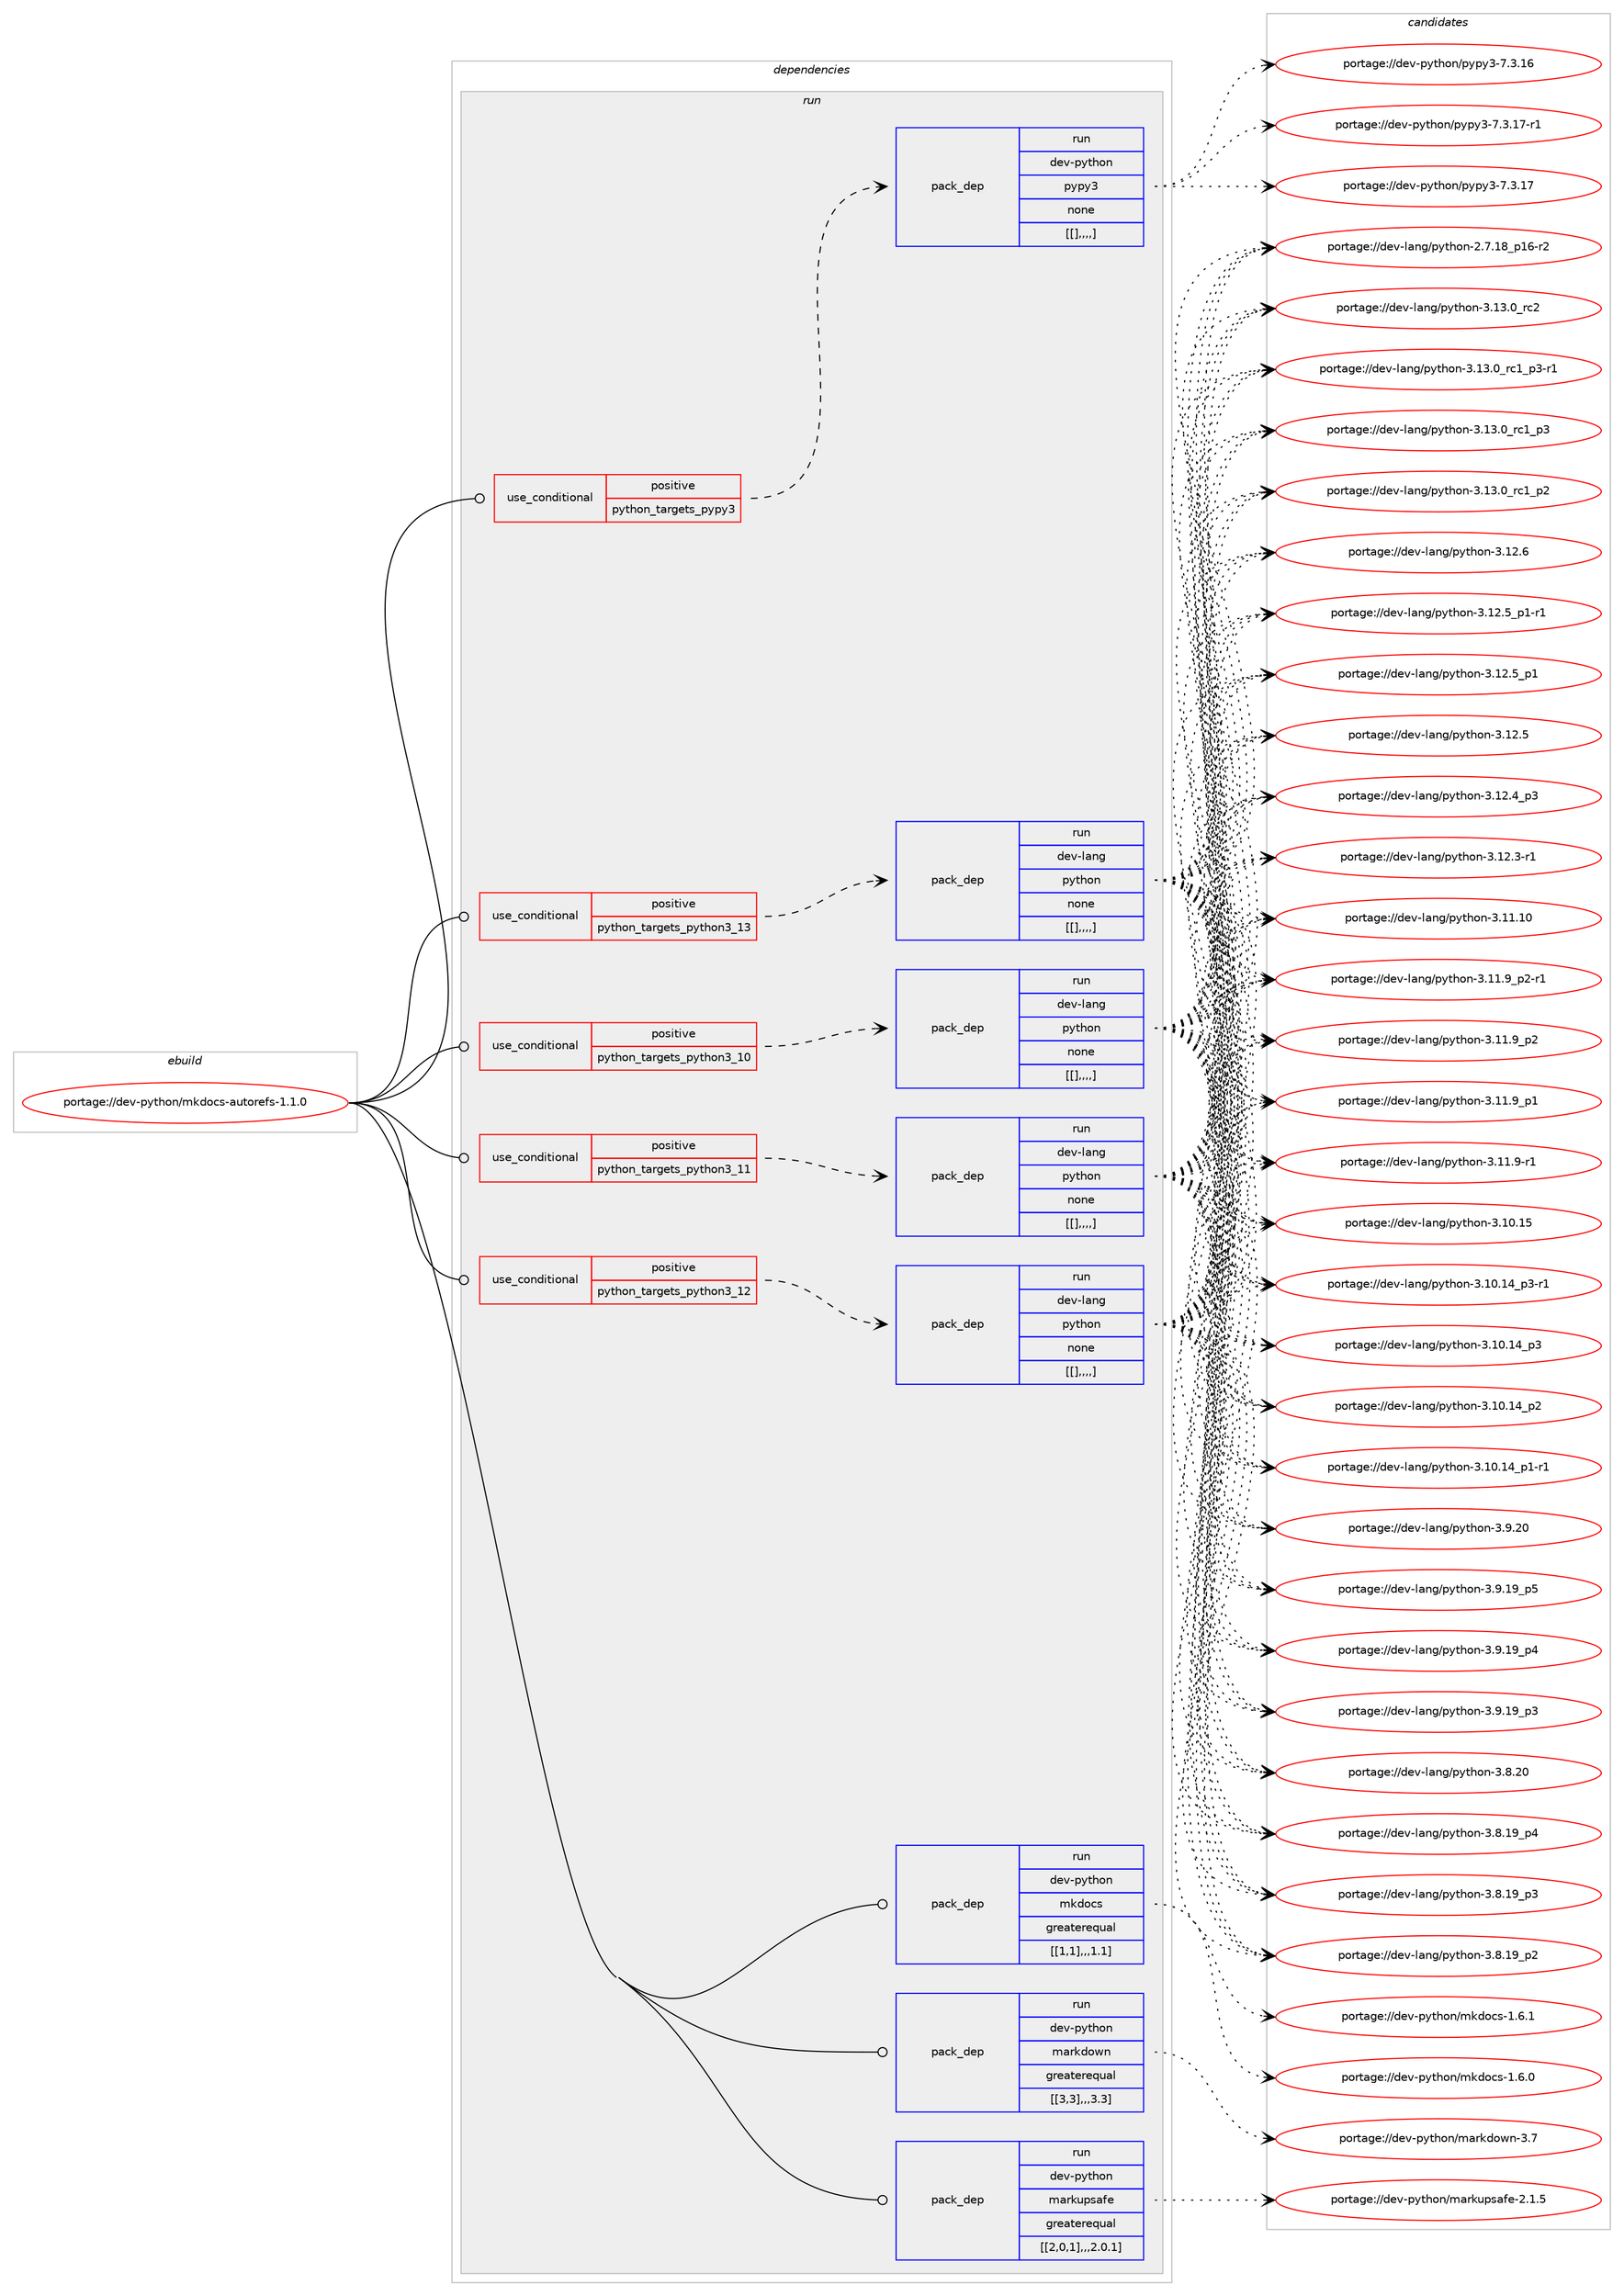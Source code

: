 digraph prolog {

# *************
# Graph options
# *************

newrank=true;
concentrate=true;
compound=true;
graph [rankdir=LR,fontname=Helvetica,fontsize=10,ranksep=1.5];#, ranksep=2.5, nodesep=0.2];
edge  [arrowhead=vee];
node  [fontname=Helvetica,fontsize=10];

# **********
# The ebuild
# **********

subgraph cluster_leftcol {
color=gray;
label=<<i>ebuild</i>>;
id [label="portage://dev-python/mkdocs-autorefs-1.1.0", color=red, width=4, href="../dev-python/mkdocs-autorefs-1.1.0.svg"];
}

# ****************
# The dependencies
# ****************

subgraph cluster_midcol {
color=gray;
label=<<i>dependencies</i>>;
subgraph cluster_compile {
fillcolor="#eeeeee";
style=filled;
label=<<i>compile</i>>;
}
subgraph cluster_compileandrun {
fillcolor="#eeeeee";
style=filled;
label=<<i>compile and run</i>>;
}
subgraph cluster_run {
fillcolor="#eeeeee";
style=filled;
label=<<i>run</i>>;
subgraph cond35489 {
dependency152419 [label=<<TABLE BORDER="0" CELLBORDER="1" CELLSPACING="0" CELLPADDING="4"><TR><TD ROWSPAN="3" CELLPADDING="10">use_conditional</TD></TR><TR><TD>positive</TD></TR><TR><TD>python_targets_pypy3</TD></TR></TABLE>>, shape=none, color=red];
subgraph pack115712 {
dependency152420 [label=<<TABLE BORDER="0" CELLBORDER="1" CELLSPACING="0" CELLPADDING="4" WIDTH="220"><TR><TD ROWSPAN="6" CELLPADDING="30">pack_dep</TD></TR><TR><TD WIDTH="110">run</TD></TR><TR><TD>dev-python</TD></TR><TR><TD>pypy3</TD></TR><TR><TD>none</TD></TR><TR><TD>[[],,,,]</TD></TR></TABLE>>, shape=none, color=blue];
}
dependency152419:e -> dependency152420:w [weight=20,style="dashed",arrowhead="vee"];
}
id:e -> dependency152419:w [weight=20,style="solid",arrowhead="odot"];
subgraph cond35490 {
dependency152421 [label=<<TABLE BORDER="0" CELLBORDER="1" CELLSPACING="0" CELLPADDING="4"><TR><TD ROWSPAN="3" CELLPADDING="10">use_conditional</TD></TR><TR><TD>positive</TD></TR><TR><TD>python_targets_python3_10</TD></TR></TABLE>>, shape=none, color=red];
subgraph pack115713 {
dependency152422 [label=<<TABLE BORDER="0" CELLBORDER="1" CELLSPACING="0" CELLPADDING="4" WIDTH="220"><TR><TD ROWSPAN="6" CELLPADDING="30">pack_dep</TD></TR><TR><TD WIDTH="110">run</TD></TR><TR><TD>dev-lang</TD></TR><TR><TD>python</TD></TR><TR><TD>none</TD></TR><TR><TD>[[],,,,]</TD></TR></TABLE>>, shape=none, color=blue];
}
dependency152421:e -> dependency152422:w [weight=20,style="dashed",arrowhead="vee"];
}
id:e -> dependency152421:w [weight=20,style="solid",arrowhead="odot"];
subgraph cond35491 {
dependency152423 [label=<<TABLE BORDER="0" CELLBORDER="1" CELLSPACING="0" CELLPADDING="4"><TR><TD ROWSPAN="3" CELLPADDING="10">use_conditional</TD></TR><TR><TD>positive</TD></TR><TR><TD>python_targets_python3_11</TD></TR></TABLE>>, shape=none, color=red];
subgraph pack115714 {
dependency152424 [label=<<TABLE BORDER="0" CELLBORDER="1" CELLSPACING="0" CELLPADDING="4" WIDTH="220"><TR><TD ROWSPAN="6" CELLPADDING="30">pack_dep</TD></TR><TR><TD WIDTH="110">run</TD></TR><TR><TD>dev-lang</TD></TR><TR><TD>python</TD></TR><TR><TD>none</TD></TR><TR><TD>[[],,,,]</TD></TR></TABLE>>, shape=none, color=blue];
}
dependency152423:e -> dependency152424:w [weight=20,style="dashed",arrowhead="vee"];
}
id:e -> dependency152423:w [weight=20,style="solid",arrowhead="odot"];
subgraph cond35492 {
dependency152425 [label=<<TABLE BORDER="0" CELLBORDER="1" CELLSPACING="0" CELLPADDING="4"><TR><TD ROWSPAN="3" CELLPADDING="10">use_conditional</TD></TR><TR><TD>positive</TD></TR><TR><TD>python_targets_python3_12</TD></TR></TABLE>>, shape=none, color=red];
subgraph pack115715 {
dependency152426 [label=<<TABLE BORDER="0" CELLBORDER="1" CELLSPACING="0" CELLPADDING="4" WIDTH="220"><TR><TD ROWSPAN="6" CELLPADDING="30">pack_dep</TD></TR><TR><TD WIDTH="110">run</TD></TR><TR><TD>dev-lang</TD></TR><TR><TD>python</TD></TR><TR><TD>none</TD></TR><TR><TD>[[],,,,]</TD></TR></TABLE>>, shape=none, color=blue];
}
dependency152425:e -> dependency152426:w [weight=20,style="dashed",arrowhead="vee"];
}
id:e -> dependency152425:w [weight=20,style="solid",arrowhead="odot"];
subgraph cond35493 {
dependency152427 [label=<<TABLE BORDER="0" CELLBORDER="1" CELLSPACING="0" CELLPADDING="4"><TR><TD ROWSPAN="3" CELLPADDING="10">use_conditional</TD></TR><TR><TD>positive</TD></TR><TR><TD>python_targets_python3_13</TD></TR></TABLE>>, shape=none, color=red];
subgraph pack115716 {
dependency152428 [label=<<TABLE BORDER="0" CELLBORDER="1" CELLSPACING="0" CELLPADDING="4" WIDTH="220"><TR><TD ROWSPAN="6" CELLPADDING="30">pack_dep</TD></TR><TR><TD WIDTH="110">run</TD></TR><TR><TD>dev-lang</TD></TR><TR><TD>python</TD></TR><TR><TD>none</TD></TR><TR><TD>[[],,,,]</TD></TR></TABLE>>, shape=none, color=blue];
}
dependency152427:e -> dependency152428:w [weight=20,style="dashed",arrowhead="vee"];
}
id:e -> dependency152427:w [weight=20,style="solid",arrowhead="odot"];
subgraph pack115717 {
dependency152429 [label=<<TABLE BORDER="0" CELLBORDER="1" CELLSPACING="0" CELLPADDING="4" WIDTH="220"><TR><TD ROWSPAN="6" CELLPADDING="30">pack_dep</TD></TR><TR><TD WIDTH="110">run</TD></TR><TR><TD>dev-python</TD></TR><TR><TD>markdown</TD></TR><TR><TD>greaterequal</TD></TR><TR><TD>[[3,3],,,3.3]</TD></TR></TABLE>>, shape=none, color=blue];
}
id:e -> dependency152429:w [weight=20,style="solid",arrowhead="odot"];
subgraph pack115718 {
dependency152430 [label=<<TABLE BORDER="0" CELLBORDER="1" CELLSPACING="0" CELLPADDING="4" WIDTH="220"><TR><TD ROWSPAN="6" CELLPADDING="30">pack_dep</TD></TR><TR><TD WIDTH="110">run</TD></TR><TR><TD>dev-python</TD></TR><TR><TD>markupsafe</TD></TR><TR><TD>greaterequal</TD></TR><TR><TD>[[2,0,1],,,2.0.1]</TD></TR></TABLE>>, shape=none, color=blue];
}
id:e -> dependency152430:w [weight=20,style="solid",arrowhead="odot"];
subgraph pack115719 {
dependency152431 [label=<<TABLE BORDER="0" CELLBORDER="1" CELLSPACING="0" CELLPADDING="4" WIDTH="220"><TR><TD ROWSPAN="6" CELLPADDING="30">pack_dep</TD></TR><TR><TD WIDTH="110">run</TD></TR><TR><TD>dev-python</TD></TR><TR><TD>mkdocs</TD></TR><TR><TD>greaterequal</TD></TR><TR><TD>[[1,1],,,1.1]</TD></TR></TABLE>>, shape=none, color=blue];
}
id:e -> dependency152431:w [weight=20,style="solid",arrowhead="odot"];
}
}

# **************
# The candidates
# **************

subgraph cluster_choices {
rank=same;
color=gray;
label=<<i>candidates</i>>;

subgraph choice115712 {
color=black;
nodesep=1;
choice100101118451121211161041111104711212111212151455546514649554511449 [label="portage://dev-python/pypy3-7.3.17-r1", color=red, width=4,href="../dev-python/pypy3-7.3.17-r1.svg"];
choice10010111845112121116104111110471121211121215145554651464955 [label="portage://dev-python/pypy3-7.3.17", color=red, width=4,href="../dev-python/pypy3-7.3.17.svg"];
choice10010111845112121116104111110471121211121215145554651464954 [label="portage://dev-python/pypy3-7.3.16", color=red, width=4,href="../dev-python/pypy3-7.3.16.svg"];
dependency152420:e -> choice100101118451121211161041111104711212111212151455546514649554511449:w [style=dotted,weight="100"];
dependency152420:e -> choice10010111845112121116104111110471121211121215145554651464955:w [style=dotted,weight="100"];
dependency152420:e -> choice10010111845112121116104111110471121211121215145554651464954:w [style=dotted,weight="100"];
}
subgraph choice115713 {
color=black;
nodesep=1;
choice10010111845108971101034711212111610411111045514649514648951149950 [label="portage://dev-lang/python-3.13.0_rc2", color=red, width=4,href="../dev-lang/python-3.13.0_rc2.svg"];
choice1001011184510897110103471121211161041111104551464951464895114994995112514511449 [label="portage://dev-lang/python-3.13.0_rc1_p3-r1", color=red, width=4,href="../dev-lang/python-3.13.0_rc1_p3-r1.svg"];
choice100101118451089711010347112121116104111110455146495146489511499499511251 [label="portage://dev-lang/python-3.13.0_rc1_p3", color=red, width=4,href="../dev-lang/python-3.13.0_rc1_p3.svg"];
choice100101118451089711010347112121116104111110455146495146489511499499511250 [label="portage://dev-lang/python-3.13.0_rc1_p2", color=red, width=4,href="../dev-lang/python-3.13.0_rc1_p2.svg"];
choice10010111845108971101034711212111610411111045514649504654 [label="portage://dev-lang/python-3.12.6", color=red, width=4,href="../dev-lang/python-3.12.6.svg"];
choice1001011184510897110103471121211161041111104551464950465395112494511449 [label="portage://dev-lang/python-3.12.5_p1-r1", color=red, width=4,href="../dev-lang/python-3.12.5_p1-r1.svg"];
choice100101118451089711010347112121116104111110455146495046539511249 [label="portage://dev-lang/python-3.12.5_p1", color=red, width=4,href="../dev-lang/python-3.12.5_p1.svg"];
choice10010111845108971101034711212111610411111045514649504653 [label="portage://dev-lang/python-3.12.5", color=red, width=4,href="../dev-lang/python-3.12.5.svg"];
choice100101118451089711010347112121116104111110455146495046529511251 [label="portage://dev-lang/python-3.12.4_p3", color=red, width=4,href="../dev-lang/python-3.12.4_p3.svg"];
choice100101118451089711010347112121116104111110455146495046514511449 [label="portage://dev-lang/python-3.12.3-r1", color=red, width=4,href="../dev-lang/python-3.12.3-r1.svg"];
choice1001011184510897110103471121211161041111104551464949464948 [label="portage://dev-lang/python-3.11.10", color=red, width=4,href="../dev-lang/python-3.11.10.svg"];
choice1001011184510897110103471121211161041111104551464949465795112504511449 [label="portage://dev-lang/python-3.11.9_p2-r1", color=red, width=4,href="../dev-lang/python-3.11.9_p2-r1.svg"];
choice100101118451089711010347112121116104111110455146494946579511250 [label="portage://dev-lang/python-3.11.9_p2", color=red, width=4,href="../dev-lang/python-3.11.9_p2.svg"];
choice100101118451089711010347112121116104111110455146494946579511249 [label="portage://dev-lang/python-3.11.9_p1", color=red, width=4,href="../dev-lang/python-3.11.9_p1.svg"];
choice100101118451089711010347112121116104111110455146494946574511449 [label="portage://dev-lang/python-3.11.9-r1", color=red, width=4,href="../dev-lang/python-3.11.9-r1.svg"];
choice1001011184510897110103471121211161041111104551464948464953 [label="portage://dev-lang/python-3.10.15", color=red, width=4,href="../dev-lang/python-3.10.15.svg"];
choice100101118451089711010347112121116104111110455146494846495295112514511449 [label="portage://dev-lang/python-3.10.14_p3-r1", color=red, width=4,href="../dev-lang/python-3.10.14_p3-r1.svg"];
choice10010111845108971101034711212111610411111045514649484649529511251 [label="portage://dev-lang/python-3.10.14_p3", color=red, width=4,href="../dev-lang/python-3.10.14_p3.svg"];
choice10010111845108971101034711212111610411111045514649484649529511250 [label="portage://dev-lang/python-3.10.14_p2", color=red, width=4,href="../dev-lang/python-3.10.14_p2.svg"];
choice100101118451089711010347112121116104111110455146494846495295112494511449 [label="portage://dev-lang/python-3.10.14_p1-r1", color=red, width=4,href="../dev-lang/python-3.10.14_p1-r1.svg"];
choice10010111845108971101034711212111610411111045514657465048 [label="portage://dev-lang/python-3.9.20", color=red, width=4,href="../dev-lang/python-3.9.20.svg"];
choice100101118451089711010347112121116104111110455146574649579511253 [label="portage://dev-lang/python-3.9.19_p5", color=red, width=4,href="../dev-lang/python-3.9.19_p5.svg"];
choice100101118451089711010347112121116104111110455146574649579511252 [label="portage://dev-lang/python-3.9.19_p4", color=red, width=4,href="../dev-lang/python-3.9.19_p4.svg"];
choice100101118451089711010347112121116104111110455146574649579511251 [label="portage://dev-lang/python-3.9.19_p3", color=red, width=4,href="../dev-lang/python-3.9.19_p3.svg"];
choice10010111845108971101034711212111610411111045514656465048 [label="portage://dev-lang/python-3.8.20", color=red, width=4,href="../dev-lang/python-3.8.20.svg"];
choice100101118451089711010347112121116104111110455146564649579511252 [label="portage://dev-lang/python-3.8.19_p4", color=red, width=4,href="../dev-lang/python-3.8.19_p4.svg"];
choice100101118451089711010347112121116104111110455146564649579511251 [label="portage://dev-lang/python-3.8.19_p3", color=red, width=4,href="../dev-lang/python-3.8.19_p3.svg"];
choice100101118451089711010347112121116104111110455146564649579511250 [label="portage://dev-lang/python-3.8.19_p2", color=red, width=4,href="../dev-lang/python-3.8.19_p2.svg"];
choice100101118451089711010347112121116104111110455046554649569511249544511450 [label="portage://dev-lang/python-2.7.18_p16-r2", color=red, width=4,href="../dev-lang/python-2.7.18_p16-r2.svg"];
dependency152422:e -> choice10010111845108971101034711212111610411111045514649514648951149950:w [style=dotted,weight="100"];
dependency152422:e -> choice1001011184510897110103471121211161041111104551464951464895114994995112514511449:w [style=dotted,weight="100"];
dependency152422:e -> choice100101118451089711010347112121116104111110455146495146489511499499511251:w [style=dotted,weight="100"];
dependency152422:e -> choice100101118451089711010347112121116104111110455146495146489511499499511250:w [style=dotted,weight="100"];
dependency152422:e -> choice10010111845108971101034711212111610411111045514649504654:w [style=dotted,weight="100"];
dependency152422:e -> choice1001011184510897110103471121211161041111104551464950465395112494511449:w [style=dotted,weight="100"];
dependency152422:e -> choice100101118451089711010347112121116104111110455146495046539511249:w [style=dotted,weight="100"];
dependency152422:e -> choice10010111845108971101034711212111610411111045514649504653:w [style=dotted,weight="100"];
dependency152422:e -> choice100101118451089711010347112121116104111110455146495046529511251:w [style=dotted,weight="100"];
dependency152422:e -> choice100101118451089711010347112121116104111110455146495046514511449:w [style=dotted,weight="100"];
dependency152422:e -> choice1001011184510897110103471121211161041111104551464949464948:w [style=dotted,weight="100"];
dependency152422:e -> choice1001011184510897110103471121211161041111104551464949465795112504511449:w [style=dotted,weight="100"];
dependency152422:e -> choice100101118451089711010347112121116104111110455146494946579511250:w [style=dotted,weight="100"];
dependency152422:e -> choice100101118451089711010347112121116104111110455146494946579511249:w [style=dotted,weight="100"];
dependency152422:e -> choice100101118451089711010347112121116104111110455146494946574511449:w [style=dotted,weight="100"];
dependency152422:e -> choice1001011184510897110103471121211161041111104551464948464953:w [style=dotted,weight="100"];
dependency152422:e -> choice100101118451089711010347112121116104111110455146494846495295112514511449:w [style=dotted,weight="100"];
dependency152422:e -> choice10010111845108971101034711212111610411111045514649484649529511251:w [style=dotted,weight="100"];
dependency152422:e -> choice10010111845108971101034711212111610411111045514649484649529511250:w [style=dotted,weight="100"];
dependency152422:e -> choice100101118451089711010347112121116104111110455146494846495295112494511449:w [style=dotted,weight="100"];
dependency152422:e -> choice10010111845108971101034711212111610411111045514657465048:w [style=dotted,weight="100"];
dependency152422:e -> choice100101118451089711010347112121116104111110455146574649579511253:w [style=dotted,weight="100"];
dependency152422:e -> choice100101118451089711010347112121116104111110455146574649579511252:w [style=dotted,weight="100"];
dependency152422:e -> choice100101118451089711010347112121116104111110455146574649579511251:w [style=dotted,weight="100"];
dependency152422:e -> choice10010111845108971101034711212111610411111045514656465048:w [style=dotted,weight="100"];
dependency152422:e -> choice100101118451089711010347112121116104111110455146564649579511252:w [style=dotted,weight="100"];
dependency152422:e -> choice100101118451089711010347112121116104111110455146564649579511251:w [style=dotted,weight="100"];
dependency152422:e -> choice100101118451089711010347112121116104111110455146564649579511250:w [style=dotted,weight="100"];
dependency152422:e -> choice100101118451089711010347112121116104111110455046554649569511249544511450:w [style=dotted,weight="100"];
}
subgraph choice115714 {
color=black;
nodesep=1;
choice10010111845108971101034711212111610411111045514649514648951149950 [label="portage://dev-lang/python-3.13.0_rc2", color=red, width=4,href="../dev-lang/python-3.13.0_rc2.svg"];
choice1001011184510897110103471121211161041111104551464951464895114994995112514511449 [label="portage://dev-lang/python-3.13.0_rc1_p3-r1", color=red, width=4,href="../dev-lang/python-3.13.0_rc1_p3-r1.svg"];
choice100101118451089711010347112121116104111110455146495146489511499499511251 [label="portage://dev-lang/python-3.13.0_rc1_p3", color=red, width=4,href="../dev-lang/python-3.13.0_rc1_p3.svg"];
choice100101118451089711010347112121116104111110455146495146489511499499511250 [label="portage://dev-lang/python-3.13.0_rc1_p2", color=red, width=4,href="../dev-lang/python-3.13.0_rc1_p2.svg"];
choice10010111845108971101034711212111610411111045514649504654 [label="portage://dev-lang/python-3.12.6", color=red, width=4,href="../dev-lang/python-3.12.6.svg"];
choice1001011184510897110103471121211161041111104551464950465395112494511449 [label="portage://dev-lang/python-3.12.5_p1-r1", color=red, width=4,href="../dev-lang/python-3.12.5_p1-r1.svg"];
choice100101118451089711010347112121116104111110455146495046539511249 [label="portage://dev-lang/python-3.12.5_p1", color=red, width=4,href="../dev-lang/python-3.12.5_p1.svg"];
choice10010111845108971101034711212111610411111045514649504653 [label="portage://dev-lang/python-3.12.5", color=red, width=4,href="../dev-lang/python-3.12.5.svg"];
choice100101118451089711010347112121116104111110455146495046529511251 [label="portage://dev-lang/python-3.12.4_p3", color=red, width=4,href="../dev-lang/python-3.12.4_p3.svg"];
choice100101118451089711010347112121116104111110455146495046514511449 [label="portage://dev-lang/python-3.12.3-r1", color=red, width=4,href="../dev-lang/python-3.12.3-r1.svg"];
choice1001011184510897110103471121211161041111104551464949464948 [label="portage://dev-lang/python-3.11.10", color=red, width=4,href="../dev-lang/python-3.11.10.svg"];
choice1001011184510897110103471121211161041111104551464949465795112504511449 [label="portage://dev-lang/python-3.11.9_p2-r1", color=red, width=4,href="../dev-lang/python-3.11.9_p2-r1.svg"];
choice100101118451089711010347112121116104111110455146494946579511250 [label="portage://dev-lang/python-3.11.9_p2", color=red, width=4,href="../dev-lang/python-3.11.9_p2.svg"];
choice100101118451089711010347112121116104111110455146494946579511249 [label="portage://dev-lang/python-3.11.9_p1", color=red, width=4,href="../dev-lang/python-3.11.9_p1.svg"];
choice100101118451089711010347112121116104111110455146494946574511449 [label="portage://dev-lang/python-3.11.9-r1", color=red, width=4,href="../dev-lang/python-3.11.9-r1.svg"];
choice1001011184510897110103471121211161041111104551464948464953 [label="portage://dev-lang/python-3.10.15", color=red, width=4,href="../dev-lang/python-3.10.15.svg"];
choice100101118451089711010347112121116104111110455146494846495295112514511449 [label="portage://dev-lang/python-3.10.14_p3-r1", color=red, width=4,href="../dev-lang/python-3.10.14_p3-r1.svg"];
choice10010111845108971101034711212111610411111045514649484649529511251 [label="portage://dev-lang/python-3.10.14_p3", color=red, width=4,href="../dev-lang/python-3.10.14_p3.svg"];
choice10010111845108971101034711212111610411111045514649484649529511250 [label="portage://dev-lang/python-3.10.14_p2", color=red, width=4,href="../dev-lang/python-3.10.14_p2.svg"];
choice100101118451089711010347112121116104111110455146494846495295112494511449 [label="portage://dev-lang/python-3.10.14_p1-r1", color=red, width=4,href="../dev-lang/python-3.10.14_p1-r1.svg"];
choice10010111845108971101034711212111610411111045514657465048 [label="portage://dev-lang/python-3.9.20", color=red, width=4,href="../dev-lang/python-3.9.20.svg"];
choice100101118451089711010347112121116104111110455146574649579511253 [label="portage://dev-lang/python-3.9.19_p5", color=red, width=4,href="../dev-lang/python-3.9.19_p5.svg"];
choice100101118451089711010347112121116104111110455146574649579511252 [label="portage://dev-lang/python-3.9.19_p4", color=red, width=4,href="../dev-lang/python-3.9.19_p4.svg"];
choice100101118451089711010347112121116104111110455146574649579511251 [label="portage://dev-lang/python-3.9.19_p3", color=red, width=4,href="../dev-lang/python-3.9.19_p3.svg"];
choice10010111845108971101034711212111610411111045514656465048 [label="portage://dev-lang/python-3.8.20", color=red, width=4,href="../dev-lang/python-3.8.20.svg"];
choice100101118451089711010347112121116104111110455146564649579511252 [label="portage://dev-lang/python-3.8.19_p4", color=red, width=4,href="../dev-lang/python-3.8.19_p4.svg"];
choice100101118451089711010347112121116104111110455146564649579511251 [label="portage://dev-lang/python-3.8.19_p3", color=red, width=4,href="../dev-lang/python-3.8.19_p3.svg"];
choice100101118451089711010347112121116104111110455146564649579511250 [label="portage://dev-lang/python-3.8.19_p2", color=red, width=4,href="../dev-lang/python-3.8.19_p2.svg"];
choice100101118451089711010347112121116104111110455046554649569511249544511450 [label="portage://dev-lang/python-2.7.18_p16-r2", color=red, width=4,href="../dev-lang/python-2.7.18_p16-r2.svg"];
dependency152424:e -> choice10010111845108971101034711212111610411111045514649514648951149950:w [style=dotted,weight="100"];
dependency152424:e -> choice1001011184510897110103471121211161041111104551464951464895114994995112514511449:w [style=dotted,weight="100"];
dependency152424:e -> choice100101118451089711010347112121116104111110455146495146489511499499511251:w [style=dotted,weight="100"];
dependency152424:e -> choice100101118451089711010347112121116104111110455146495146489511499499511250:w [style=dotted,weight="100"];
dependency152424:e -> choice10010111845108971101034711212111610411111045514649504654:w [style=dotted,weight="100"];
dependency152424:e -> choice1001011184510897110103471121211161041111104551464950465395112494511449:w [style=dotted,weight="100"];
dependency152424:e -> choice100101118451089711010347112121116104111110455146495046539511249:w [style=dotted,weight="100"];
dependency152424:e -> choice10010111845108971101034711212111610411111045514649504653:w [style=dotted,weight="100"];
dependency152424:e -> choice100101118451089711010347112121116104111110455146495046529511251:w [style=dotted,weight="100"];
dependency152424:e -> choice100101118451089711010347112121116104111110455146495046514511449:w [style=dotted,weight="100"];
dependency152424:e -> choice1001011184510897110103471121211161041111104551464949464948:w [style=dotted,weight="100"];
dependency152424:e -> choice1001011184510897110103471121211161041111104551464949465795112504511449:w [style=dotted,weight="100"];
dependency152424:e -> choice100101118451089711010347112121116104111110455146494946579511250:w [style=dotted,weight="100"];
dependency152424:e -> choice100101118451089711010347112121116104111110455146494946579511249:w [style=dotted,weight="100"];
dependency152424:e -> choice100101118451089711010347112121116104111110455146494946574511449:w [style=dotted,weight="100"];
dependency152424:e -> choice1001011184510897110103471121211161041111104551464948464953:w [style=dotted,weight="100"];
dependency152424:e -> choice100101118451089711010347112121116104111110455146494846495295112514511449:w [style=dotted,weight="100"];
dependency152424:e -> choice10010111845108971101034711212111610411111045514649484649529511251:w [style=dotted,weight="100"];
dependency152424:e -> choice10010111845108971101034711212111610411111045514649484649529511250:w [style=dotted,weight="100"];
dependency152424:e -> choice100101118451089711010347112121116104111110455146494846495295112494511449:w [style=dotted,weight="100"];
dependency152424:e -> choice10010111845108971101034711212111610411111045514657465048:w [style=dotted,weight="100"];
dependency152424:e -> choice100101118451089711010347112121116104111110455146574649579511253:w [style=dotted,weight="100"];
dependency152424:e -> choice100101118451089711010347112121116104111110455146574649579511252:w [style=dotted,weight="100"];
dependency152424:e -> choice100101118451089711010347112121116104111110455146574649579511251:w [style=dotted,weight="100"];
dependency152424:e -> choice10010111845108971101034711212111610411111045514656465048:w [style=dotted,weight="100"];
dependency152424:e -> choice100101118451089711010347112121116104111110455146564649579511252:w [style=dotted,weight="100"];
dependency152424:e -> choice100101118451089711010347112121116104111110455146564649579511251:w [style=dotted,weight="100"];
dependency152424:e -> choice100101118451089711010347112121116104111110455146564649579511250:w [style=dotted,weight="100"];
dependency152424:e -> choice100101118451089711010347112121116104111110455046554649569511249544511450:w [style=dotted,weight="100"];
}
subgraph choice115715 {
color=black;
nodesep=1;
choice10010111845108971101034711212111610411111045514649514648951149950 [label="portage://dev-lang/python-3.13.0_rc2", color=red, width=4,href="../dev-lang/python-3.13.0_rc2.svg"];
choice1001011184510897110103471121211161041111104551464951464895114994995112514511449 [label="portage://dev-lang/python-3.13.0_rc1_p3-r1", color=red, width=4,href="../dev-lang/python-3.13.0_rc1_p3-r1.svg"];
choice100101118451089711010347112121116104111110455146495146489511499499511251 [label="portage://dev-lang/python-3.13.0_rc1_p3", color=red, width=4,href="../dev-lang/python-3.13.0_rc1_p3.svg"];
choice100101118451089711010347112121116104111110455146495146489511499499511250 [label="portage://dev-lang/python-3.13.0_rc1_p2", color=red, width=4,href="../dev-lang/python-3.13.0_rc1_p2.svg"];
choice10010111845108971101034711212111610411111045514649504654 [label="portage://dev-lang/python-3.12.6", color=red, width=4,href="../dev-lang/python-3.12.6.svg"];
choice1001011184510897110103471121211161041111104551464950465395112494511449 [label="portage://dev-lang/python-3.12.5_p1-r1", color=red, width=4,href="../dev-lang/python-3.12.5_p1-r1.svg"];
choice100101118451089711010347112121116104111110455146495046539511249 [label="portage://dev-lang/python-3.12.5_p1", color=red, width=4,href="../dev-lang/python-3.12.5_p1.svg"];
choice10010111845108971101034711212111610411111045514649504653 [label="portage://dev-lang/python-3.12.5", color=red, width=4,href="../dev-lang/python-3.12.5.svg"];
choice100101118451089711010347112121116104111110455146495046529511251 [label="portage://dev-lang/python-3.12.4_p3", color=red, width=4,href="../dev-lang/python-3.12.4_p3.svg"];
choice100101118451089711010347112121116104111110455146495046514511449 [label="portage://dev-lang/python-3.12.3-r1", color=red, width=4,href="../dev-lang/python-3.12.3-r1.svg"];
choice1001011184510897110103471121211161041111104551464949464948 [label="portage://dev-lang/python-3.11.10", color=red, width=4,href="../dev-lang/python-3.11.10.svg"];
choice1001011184510897110103471121211161041111104551464949465795112504511449 [label="portage://dev-lang/python-3.11.9_p2-r1", color=red, width=4,href="../dev-lang/python-3.11.9_p2-r1.svg"];
choice100101118451089711010347112121116104111110455146494946579511250 [label="portage://dev-lang/python-3.11.9_p2", color=red, width=4,href="../dev-lang/python-3.11.9_p2.svg"];
choice100101118451089711010347112121116104111110455146494946579511249 [label="portage://dev-lang/python-3.11.9_p1", color=red, width=4,href="../dev-lang/python-3.11.9_p1.svg"];
choice100101118451089711010347112121116104111110455146494946574511449 [label="portage://dev-lang/python-3.11.9-r1", color=red, width=4,href="../dev-lang/python-3.11.9-r1.svg"];
choice1001011184510897110103471121211161041111104551464948464953 [label="portage://dev-lang/python-3.10.15", color=red, width=4,href="../dev-lang/python-3.10.15.svg"];
choice100101118451089711010347112121116104111110455146494846495295112514511449 [label="portage://dev-lang/python-3.10.14_p3-r1", color=red, width=4,href="../dev-lang/python-3.10.14_p3-r1.svg"];
choice10010111845108971101034711212111610411111045514649484649529511251 [label="portage://dev-lang/python-3.10.14_p3", color=red, width=4,href="../dev-lang/python-3.10.14_p3.svg"];
choice10010111845108971101034711212111610411111045514649484649529511250 [label="portage://dev-lang/python-3.10.14_p2", color=red, width=4,href="../dev-lang/python-3.10.14_p2.svg"];
choice100101118451089711010347112121116104111110455146494846495295112494511449 [label="portage://dev-lang/python-3.10.14_p1-r1", color=red, width=4,href="../dev-lang/python-3.10.14_p1-r1.svg"];
choice10010111845108971101034711212111610411111045514657465048 [label="portage://dev-lang/python-3.9.20", color=red, width=4,href="../dev-lang/python-3.9.20.svg"];
choice100101118451089711010347112121116104111110455146574649579511253 [label="portage://dev-lang/python-3.9.19_p5", color=red, width=4,href="../dev-lang/python-3.9.19_p5.svg"];
choice100101118451089711010347112121116104111110455146574649579511252 [label="portage://dev-lang/python-3.9.19_p4", color=red, width=4,href="../dev-lang/python-3.9.19_p4.svg"];
choice100101118451089711010347112121116104111110455146574649579511251 [label="portage://dev-lang/python-3.9.19_p3", color=red, width=4,href="../dev-lang/python-3.9.19_p3.svg"];
choice10010111845108971101034711212111610411111045514656465048 [label="portage://dev-lang/python-3.8.20", color=red, width=4,href="../dev-lang/python-3.8.20.svg"];
choice100101118451089711010347112121116104111110455146564649579511252 [label="portage://dev-lang/python-3.8.19_p4", color=red, width=4,href="../dev-lang/python-3.8.19_p4.svg"];
choice100101118451089711010347112121116104111110455146564649579511251 [label="portage://dev-lang/python-3.8.19_p3", color=red, width=4,href="../dev-lang/python-3.8.19_p3.svg"];
choice100101118451089711010347112121116104111110455146564649579511250 [label="portage://dev-lang/python-3.8.19_p2", color=red, width=4,href="../dev-lang/python-3.8.19_p2.svg"];
choice100101118451089711010347112121116104111110455046554649569511249544511450 [label="portage://dev-lang/python-2.7.18_p16-r2", color=red, width=4,href="../dev-lang/python-2.7.18_p16-r2.svg"];
dependency152426:e -> choice10010111845108971101034711212111610411111045514649514648951149950:w [style=dotted,weight="100"];
dependency152426:e -> choice1001011184510897110103471121211161041111104551464951464895114994995112514511449:w [style=dotted,weight="100"];
dependency152426:e -> choice100101118451089711010347112121116104111110455146495146489511499499511251:w [style=dotted,weight="100"];
dependency152426:e -> choice100101118451089711010347112121116104111110455146495146489511499499511250:w [style=dotted,weight="100"];
dependency152426:e -> choice10010111845108971101034711212111610411111045514649504654:w [style=dotted,weight="100"];
dependency152426:e -> choice1001011184510897110103471121211161041111104551464950465395112494511449:w [style=dotted,weight="100"];
dependency152426:e -> choice100101118451089711010347112121116104111110455146495046539511249:w [style=dotted,weight="100"];
dependency152426:e -> choice10010111845108971101034711212111610411111045514649504653:w [style=dotted,weight="100"];
dependency152426:e -> choice100101118451089711010347112121116104111110455146495046529511251:w [style=dotted,weight="100"];
dependency152426:e -> choice100101118451089711010347112121116104111110455146495046514511449:w [style=dotted,weight="100"];
dependency152426:e -> choice1001011184510897110103471121211161041111104551464949464948:w [style=dotted,weight="100"];
dependency152426:e -> choice1001011184510897110103471121211161041111104551464949465795112504511449:w [style=dotted,weight="100"];
dependency152426:e -> choice100101118451089711010347112121116104111110455146494946579511250:w [style=dotted,weight="100"];
dependency152426:e -> choice100101118451089711010347112121116104111110455146494946579511249:w [style=dotted,weight="100"];
dependency152426:e -> choice100101118451089711010347112121116104111110455146494946574511449:w [style=dotted,weight="100"];
dependency152426:e -> choice1001011184510897110103471121211161041111104551464948464953:w [style=dotted,weight="100"];
dependency152426:e -> choice100101118451089711010347112121116104111110455146494846495295112514511449:w [style=dotted,weight="100"];
dependency152426:e -> choice10010111845108971101034711212111610411111045514649484649529511251:w [style=dotted,weight="100"];
dependency152426:e -> choice10010111845108971101034711212111610411111045514649484649529511250:w [style=dotted,weight="100"];
dependency152426:e -> choice100101118451089711010347112121116104111110455146494846495295112494511449:w [style=dotted,weight="100"];
dependency152426:e -> choice10010111845108971101034711212111610411111045514657465048:w [style=dotted,weight="100"];
dependency152426:e -> choice100101118451089711010347112121116104111110455146574649579511253:w [style=dotted,weight="100"];
dependency152426:e -> choice100101118451089711010347112121116104111110455146574649579511252:w [style=dotted,weight="100"];
dependency152426:e -> choice100101118451089711010347112121116104111110455146574649579511251:w [style=dotted,weight="100"];
dependency152426:e -> choice10010111845108971101034711212111610411111045514656465048:w [style=dotted,weight="100"];
dependency152426:e -> choice100101118451089711010347112121116104111110455146564649579511252:w [style=dotted,weight="100"];
dependency152426:e -> choice100101118451089711010347112121116104111110455146564649579511251:w [style=dotted,weight="100"];
dependency152426:e -> choice100101118451089711010347112121116104111110455146564649579511250:w [style=dotted,weight="100"];
dependency152426:e -> choice100101118451089711010347112121116104111110455046554649569511249544511450:w [style=dotted,weight="100"];
}
subgraph choice115716 {
color=black;
nodesep=1;
choice10010111845108971101034711212111610411111045514649514648951149950 [label="portage://dev-lang/python-3.13.0_rc2", color=red, width=4,href="../dev-lang/python-3.13.0_rc2.svg"];
choice1001011184510897110103471121211161041111104551464951464895114994995112514511449 [label="portage://dev-lang/python-3.13.0_rc1_p3-r1", color=red, width=4,href="../dev-lang/python-3.13.0_rc1_p3-r1.svg"];
choice100101118451089711010347112121116104111110455146495146489511499499511251 [label="portage://dev-lang/python-3.13.0_rc1_p3", color=red, width=4,href="../dev-lang/python-3.13.0_rc1_p3.svg"];
choice100101118451089711010347112121116104111110455146495146489511499499511250 [label="portage://dev-lang/python-3.13.0_rc1_p2", color=red, width=4,href="../dev-lang/python-3.13.0_rc1_p2.svg"];
choice10010111845108971101034711212111610411111045514649504654 [label="portage://dev-lang/python-3.12.6", color=red, width=4,href="../dev-lang/python-3.12.6.svg"];
choice1001011184510897110103471121211161041111104551464950465395112494511449 [label="portage://dev-lang/python-3.12.5_p1-r1", color=red, width=4,href="../dev-lang/python-3.12.5_p1-r1.svg"];
choice100101118451089711010347112121116104111110455146495046539511249 [label="portage://dev-lang/python-3.12.5_p1", color=red, width=4,href="../dev-lang/python-3.12.5_p1.svg"];
choice10010111845108971101034711212111610411111045514649504653 [label="portage://dev-lang/python-3.12.5", color=red, width=4,href="../dev-lang/python-3.12.5.svg"];
choice100101118451089711010347112121116104111110455146495046529511251 [label="portage://dev-lang/python-3.12.4_p3", color=red, width=4,href="../dev-lang/python-3.12.4_p3.svg"];
choice100101118451089711010347112121116104111110455146495046514511449 [label="portage://dev-lang/python-3.12.3-r1", color=red, width=4,href="../dev-lang/python-3.12.3-r1.svg"];
choice1001011184510897110103471121211161041111104551464949464948 [label="portage://dev-lang/python-3.11.10", color=red, width=4,href="../dev-lang/python-3.11.10.svg"];
choice1001011184510897110103471121211161041111104551464949465795112504511449 [label="portage://dev-lang/python-3.11.9_p2-r1", color=red, width=4,href="../dev-lang/python-3.11.9_p2-r1.svg"];
choice100101118451089711010347112121116104111110455146494946579511250 [label="portage://dev-lang/python-3.11.9_p2", color=red, width=4,href="../dev-lang/python-3.11.9_p2.svg"];
choice100101118451089711010347112121116104111110455146494946579511249 [label="portage://dev-lang/python-3.11.9_p1", color=red, width=4,href="../dev-lang/python-3.11.9_p1.svg"];
choice100101118451089711010347112121116104111110455146494946574511449 [label="portage://dev-lang/python-3.11.9-r1", color=red, width=4,href="../dev-lang/python-3.11.9-r1.svg"];
choice1001011184510897110103471121211161041111104551464948464953 [label="portage://dev-lang/python-3.10.15", color=red, width=4,href="../dev-lang/python-3.10.15.svg"];
choice100101118451089711010347112121116104111110455146494846495295112514511449 [label="portage://dev-lang/python-3.10.14_p3-r1", color=red, width=4,href="../dev-lang/python-3.10.14_p3-r1.svg"];
choice10010111845108971101034711212111610411111045514649484649529511251 [label="portage://dev-lang/python-3.10.14_p3", color=red, width=4,href="../dev-lang/python-3.10.14_p3.svg"];
choice10010111845108971101034711212111610411111045514649484649529511250 [label="portage://dev-lang/python-3.10.14_p2", color=red, width=4,href="../dev-lang/python-3.10.14_p2.svg"];
choice100101118451089711010347112121116104111110455146494846495295112494511449 [label="portage://dev-lang/python-3.10.14_p1-r1", color=red, width=4,href="../dev-lang/python-3.10.14_p1-r1.svg"];
choice10010111845108971101034711212111610411111045514657465048 [label="portage://dev-lang/python-3.9.20", color=red, width=4,href="../dev-lang/python-3.9.20.svg"];
choice100101118451089711010347112121116104111110455146574649579511253 [label="portage://dev-lang/python-3.9.19_p5", color=red, width=4,href="../dev-lang/python-3.9.19_p5.svg"];
choice100101118451089711010347112121116104111110455146574649579511252 [label="portage://dev-lang/python-3.9.19_p4", color=red, width=4,href="../dev-lang/python-3.9.19_p4.svg"];
choice100101118451089711010347112121116104111110455146574649579511251 [label="portage://dev-lang/python-3.9.19_p3", color=red, width=4,href="../dev-lang/python-3.9.19_p3.svg"];
choice10010111845108971101034711212111610411111045514656465048 [label="portage://dev-lang/python-3.8.20", color=red, width=4,href="../dev-lang/python-3.8.20.svg"];
choice100101118451089711010347112121116104111110455146564649579511252 [label="portage://dev-lang/python-3.8.19_p4", color=red, width=4,href="../dev-lang/python-3.8.19_p4.svg"];
choice100101118451089711010347112121116104111110455146564649579511251 [label="portage://dev-lang/python-3.8.19_p3", color=red, width=4,href="../dev-lang/python-3.8.19_p3.svg"];
choice100101118451089711010347112121116104111110455146564649579511250 [label="portage://dev-lang/python-3.8.19_p2", color=red, width=4,href="../dev-lang/python-3.8.19_p2.svg"];
choice100101118451089711010347112121116104111110455046554649569511249544511450 [label="portage://dev-lang/python-2.7.18_p16-r2", color=red, width=4,href="../dev-lang/python-2.7.18_p16-r2.svg"];
dependency152428:e -> choice10010111845108971101034711212111610411111045514649514648951149950:w [style=dotted,weight="100"];
dependency152428:e -> choice1001011184510897110103471121211161041111104551464951464895114994995112514511449:w [style=dotted,weight="100"];
dependency152428:e -> choice100101118451089711010347112121116104111110455146495146489511499499511251:w [style=dotted,weight="100"];
dependency152428:e -> choice100101118451089711010347112121116104111110455146495146489511499499511250:w [style=dotted,weight="100"];
dependency152428:e -> choice10010111845108971101034711212111610411111045514649504654:w [style=dotted,weight="100"];
dependency152428:e -> choice1001011184510897110103471121211161041111104551464950465395112494511449:w [style=dotted,weight="100"];
dependency152428:e -> choice100101118451089711010347112121116104111110455146495046539511249:w [style=dotted,weight="100"];
dependency152428:e -> choice10010111845108971101034711212111610411111045514649504653:w [style=dotted,weight="100"];
dependency152428:e -> choice100101118451089711010347112121116104111110455146495046529511251:w [style=dotted,weight="100"];
dependency152428:e -> choice100101118451089711010347112121116104111110455146495046514511449:w [style=dotted,weight="100"];
dependency152428:e -> choice1001011184510897110103471121211161041111104551464949464948:w [style=dotted,weight="100"];
dependency152428:e -> choice1001011184510897110103471121211161041111104551464949465795112504511449:w [style=dotted,weight="100"];
dependency152428:e -> choice100101118451089711010347112121116104111110455146494946579511250:w [style=dotted,weight="100"];
dependency152428:e -> choice100101118451089711010347112121116104111110455146494946579511249:w [style=dotted,weight="100"];
dependency152428:e -> choice100101118451089711010347112121116104111110455146494946574511449:w [style=dotted,weight="100"];
dependency152428:e -> choice1001011184510897110103471121211161041111104551464948464953:w [style=dotted,weight="100"];
dependency152428:e -> choice100101118451089711010347112121116104111110455146494846495295112514511449:w [style=dotted,weight="100"];
dependency152428:e -> choice10010111845108971101034711212111610411111045514649484649529511251:w [style=dotted,weight="100"];
dependency152428:e -> choice10010111845108971101034711212111610411111045514649484649529511250:w [style=dotted,weight="100"];
dependency152428:e -> choice100101118451089711010347112121116104111110455146494846495295112494511449:w [style=dotted,weight="100"];
dependency152428:e -> choice10010111845108971101034711212111610411111045514657465048:w [style=dotted,weight="100"];
dependency152428:e -> choice100101118451089711010347112121116104111110455146574649579511253:w [style=dotted,weight="100"];
dependency152428:e -> choice100101118451089711010347112121116104111110455146574649579511252:w [style=dotted,weight="100"];
dependency152428:e -> choice100101118451089711010347112121116104111110455146574649579511251:w [style=dotted,weight="100"];
dependency152428:e -> choice10010111845108971101034711212111610411111045514656465048:w [style=dotted,weight="100"];
dependency152428:e -> choice100101118451089711010347112121116104111110455146564649579511252:w [style=dotted,weight="100"];
dependency152428:e -> choice100101118451089711010347112121116104111110455146564649579511251:w [style=dotted,weight="100"];
dependency152428:e -> choice100101118451089711010347112121116104111110455146564649579511250:w [style=dotted,weight="100"];
dependency152428:e -> choice100101118451089711010347112121116104111110455046554649569511249544511450:w [style=dotted,weight="100"];
}
subgraph choice115717 {
color=black;
nodesep=1;
choice10010111845112121116104111110471099711410710011111911045514655 [label="portage://dev-python/markdown-3.7", color=red, width=4,href="../dev-python/markdown-3.7.svg"];
dependency152429:e -> choice10010111845112121116104111110471099711410710011111911045514655:w [style=dotted,weight="100"];
}
subgraph choice115718 {
color=black;
nodesep=1;
choice10010111845112121116104111110471099711410711711211597102101455046494653 [label="portage://dev-python/markupsafe-2.1.5", color=red, width=4,href="../dev-python/markupsafe-2.1.5.svg"];
dependency152430:e -> choice10010111845112121116104111110471099711410711711211597102101455046494653:w [style=dotted,weight="100"];
}
subgraph choice115719 {
color=black;
nodesep=1;
choice100101118451121211161041111104710910710011199115454946544649 [label="portage://dev-python/mkdocs-1.6.1", color=red, width=4,href="../dev-python/mkdocs-1.6.1.svg"];
choice100101118451121211161041111104710910710011199115454946544648 [label="portage://dev-python/mkdocs-1.6.0", color=red, width=4,href="../dev-python/mkdocs-1.6.0.svg"];
dependency152431:e -> choice100101118451121211161041111104710910710011199115454946544649:w [style=dotted,weight="100"];
dependency152431:e -> choice100101118451121211161041111104710910710011199115454946544648:w [style=dotted,weight="100"];
}
}

}
